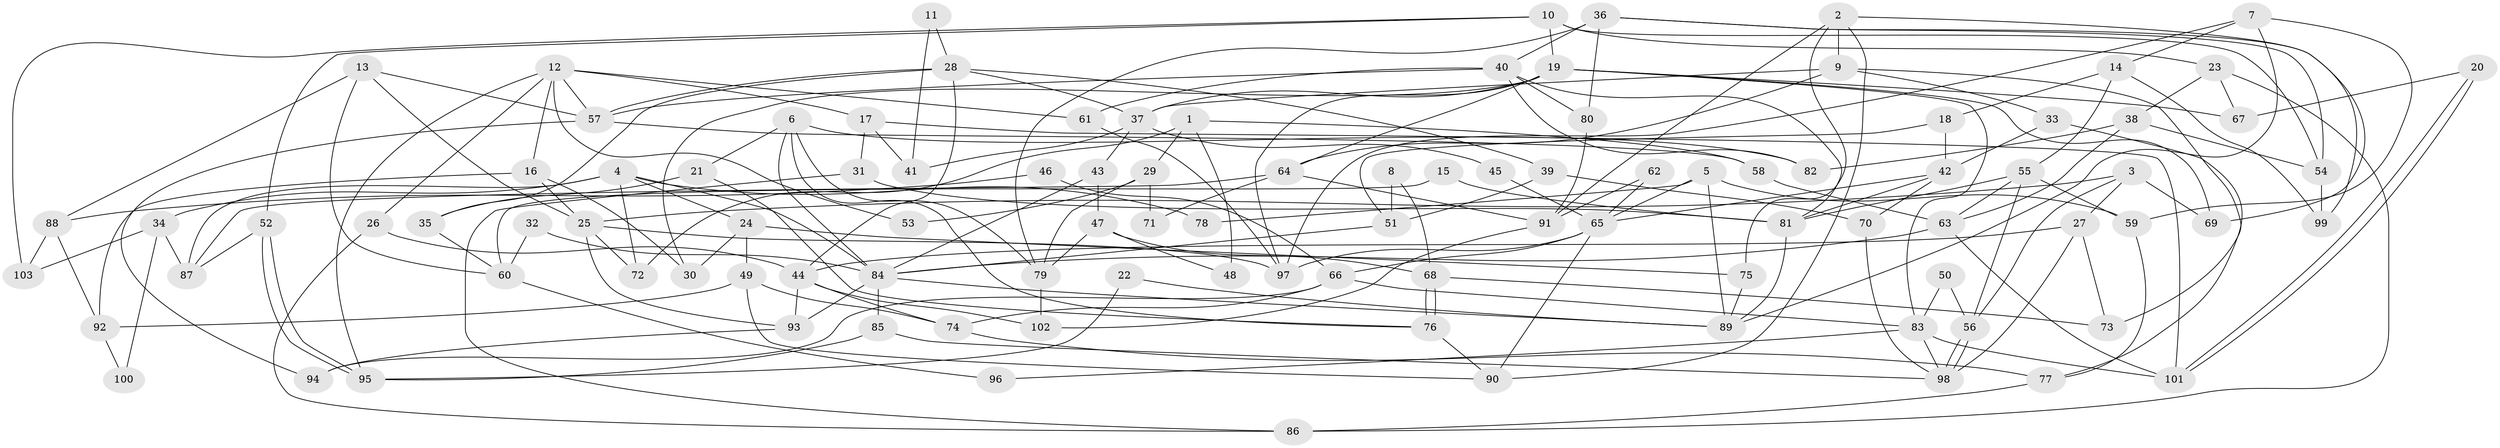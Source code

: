 // coarse degree distribution, {12: 0.019230769230769232, 3: 0.21153846153846154, 8: 0.019230769230769232, 9: 0.038461538461538464, 7: 0.09615384615384616, 10: 0.07692307692307693, 5: 0.038461538461538464, 4: 0.19230769230769232, 18: 0.019230769230769232, 13: 0.019230769230769232, 6: 0.09615384615384616, 2: 0.15384615384615385, 1: 0.019230769230769232}
// Generated by graph-tools (version 1.1) at 2025/50/03/04/25 22:50:47]
// undirected, 103 vertices, 206 edges
graph export_dot {
  node [color=gray90,style=filled];
  1;
  2;
  3;
  4;
  5;
  6;
  7;
  8;
  9;
  10;
  11;
  12;
  13;
  14;
  15;
  16;
  17;
  18;
  19;
  20;
  21;
  22;
  23;
  24;
  25;
  26;
  27;
  28;
  29;
  30;
  31;
  32;
  33;
  34;
  35;
  36;
  37;
  38;
  39;
  40;
  41;
  42;
  43;
  44;
  45;
  46;
  47;
  48;
  49;
  50;
  51;
  52;
  53;
  54;
  55;
  56;
  57;
  58;
  59;
  60;
  61;
  62;
  63;
  64;
  65;
  66;
  67;
  68;
  69;
  70;
  71;
  72;
  73;
  74;
  75;
  76;
  77;
  78;
  79;
  80;
  81;
  82;
  83;
  84;
  85;
  86;
  87;
  88;
  89;
  90;
  91;
  92;
  93;
  94;
  95;
  96;
  97;
  98;
  99;
  100;
  101;
  102;
  103;
  1 -- 72;
  1 -- 58;
  1 -- 29;
  1 -- 48;
  2 -- 75;
  2 -- 9;
  2 -- 69;
  2 -- 90;
  2 -- 91;
  3 -- 56;
  3 -- 69;
  3 -- 25;
  3 -- 27;
  4 -- 84;
  4 -- 87;
  4 -- 24;
  4 -- 34;
  4 -- 72;
  4 -- 78;
  5 -- 65;
  5 -- 89;
  5 -- 59;
  5 -- 78;
  6 -- 84;
  6 -- 76;
  6 -- 21;
  6 -- 79;
  6 -- 82;
  7 -- 14;
  7 -- 59;
  7 -- 89;
  7 -- 97;
  8 -- 68;
  8 -- 51;
  9 -- 37;
  9 -- 64;
  9 -- 33;
  9 -- 73;
  10 -- 19;
  10 -- 54;
  10 -- 23;
  10 -- 52;
  10 -- 103;
  11 -- 41;
  11 -- 28;
  12 -- 95;
  12 -- 61;
  12 -- 16;
  12 -- 17;
  12 -- 26;
  12 -- 53;
  12 -- 57;
  13 -- 88;
  13 -- 25;
  13 -- 57;
  13 -- 60;
  14 -- 99;
  14 -- 55;
  14 -- 18;
  15 -- 81;
  15 -- 60;
  16 -- 25;
  16 -- 30;
  16 -- 92;
  17 -- 31;
  17 -- 41;
  17 -- 101;
  18 -- 42;
  18 -- 51;
  19 -- 97;
  19 -- 83;
  19 -- 30;
  19 -- 37;
  19 -- 64;
  19 -- 67;
  19 -- 69;
  20 -- 67;
  20 -- 101;
  20 -- 101;
  21 -- 76;
  21 -- 35;
  22 -- 95;
  22 -- 89;
  23 -- 38;
  23 -- 67;
  23 -- 86;
  24 -- 30;
  24 -- 49;
  24 -- 75;
  25 -- 93;
  25 -- 72;
  25 -- 97;
  26 -- 86;
  26 -- 44;
  27 -- 44;
  27 -- 73;
  27 -- 98;
  28 -- 39;
  28 -- 57;
  28 -- 35;
  28 -- 37;
  28 -- 44;
  29 -- 79;
  29 -- 53;
  29 -- 71;
  31 -- 81;
  31 -- 86;
  32 -- 60;
  32 -- 84;
  33 -- 77;
  33 -- 42;
  34 -- 87;
  34 -- 100;
  34 -- 103;
  35 -- 60;
  36 -- 80;
  36 -- 79;
  36 -- 40;
  36 -- 54;
  36 -- 99;
  37 -- 41;
  37 -- 43;
  37 -- 45;
  38 -- 82;
  38 -- 63;
  38 -- 54;
  39 -- 51;
  39 -- 70;
  40 -- 57;
  40 -- 61;
  40 -- 80;
  40 -- 81;
  40 -- 82;
  42 -- 65;
  42 -- 70;
  42 -- 81;
  43 -- 84;
  43 -- 47;
  44 -- 74;
  44 -- 93;
  44 -- 102;
  45 -- 65;
  46 -- 88;
  46 -- 66;
  47 -- 68;
  47 -- 48;
  47 -- 79;
  49 -- 74;
  49 -- 90;
  49 -- 92;
  50 -- 83;
  50 -- 56;
  51 -- 84;
  52 -- 95;
  52 -- 95;
  52 -- 87;
  54 -- 99;
  55 -- 63;
  55 -- 81;
  55 -- 56;
  55 -- 59;
  56 -- 98;
  56 -- 98;
  57 -- 58;
  57 -- 94;
  58 -- 63;
  59 -- 77;
  60 -- 96;
  61 -- 97;
  62 -- 91;
  62 -- 65;
  63 -- 101;
  63 -- 84;
  64 -- 91;
  64 -- 71;
  64 -- 87;
  65 -- 97;
  65 -- 90;
  65 -- 66;
  66 -- 83;
  66 -- 74;
  66 -- 94;
  68 -- 76;
  68 -- 76;
  68 -- 73;
  70 -- 98;
  74 -- 77;
  75 -- 89;
  76 -- 90;
  77 -- 86;
  79 -- 102;
  80 -- 91;
  81 -- 89;
  83 -- 101;
  83 -- 98;
  83 -- 96;
  84 -- 93;
  84 -- 89;
  84 -- 85;
  85 -- 98;
  85 -- 95;
  88 -- 103;
  88 -- 92;
  91 -- 102;
  92 -- 100;
  93 -- 94;
}
